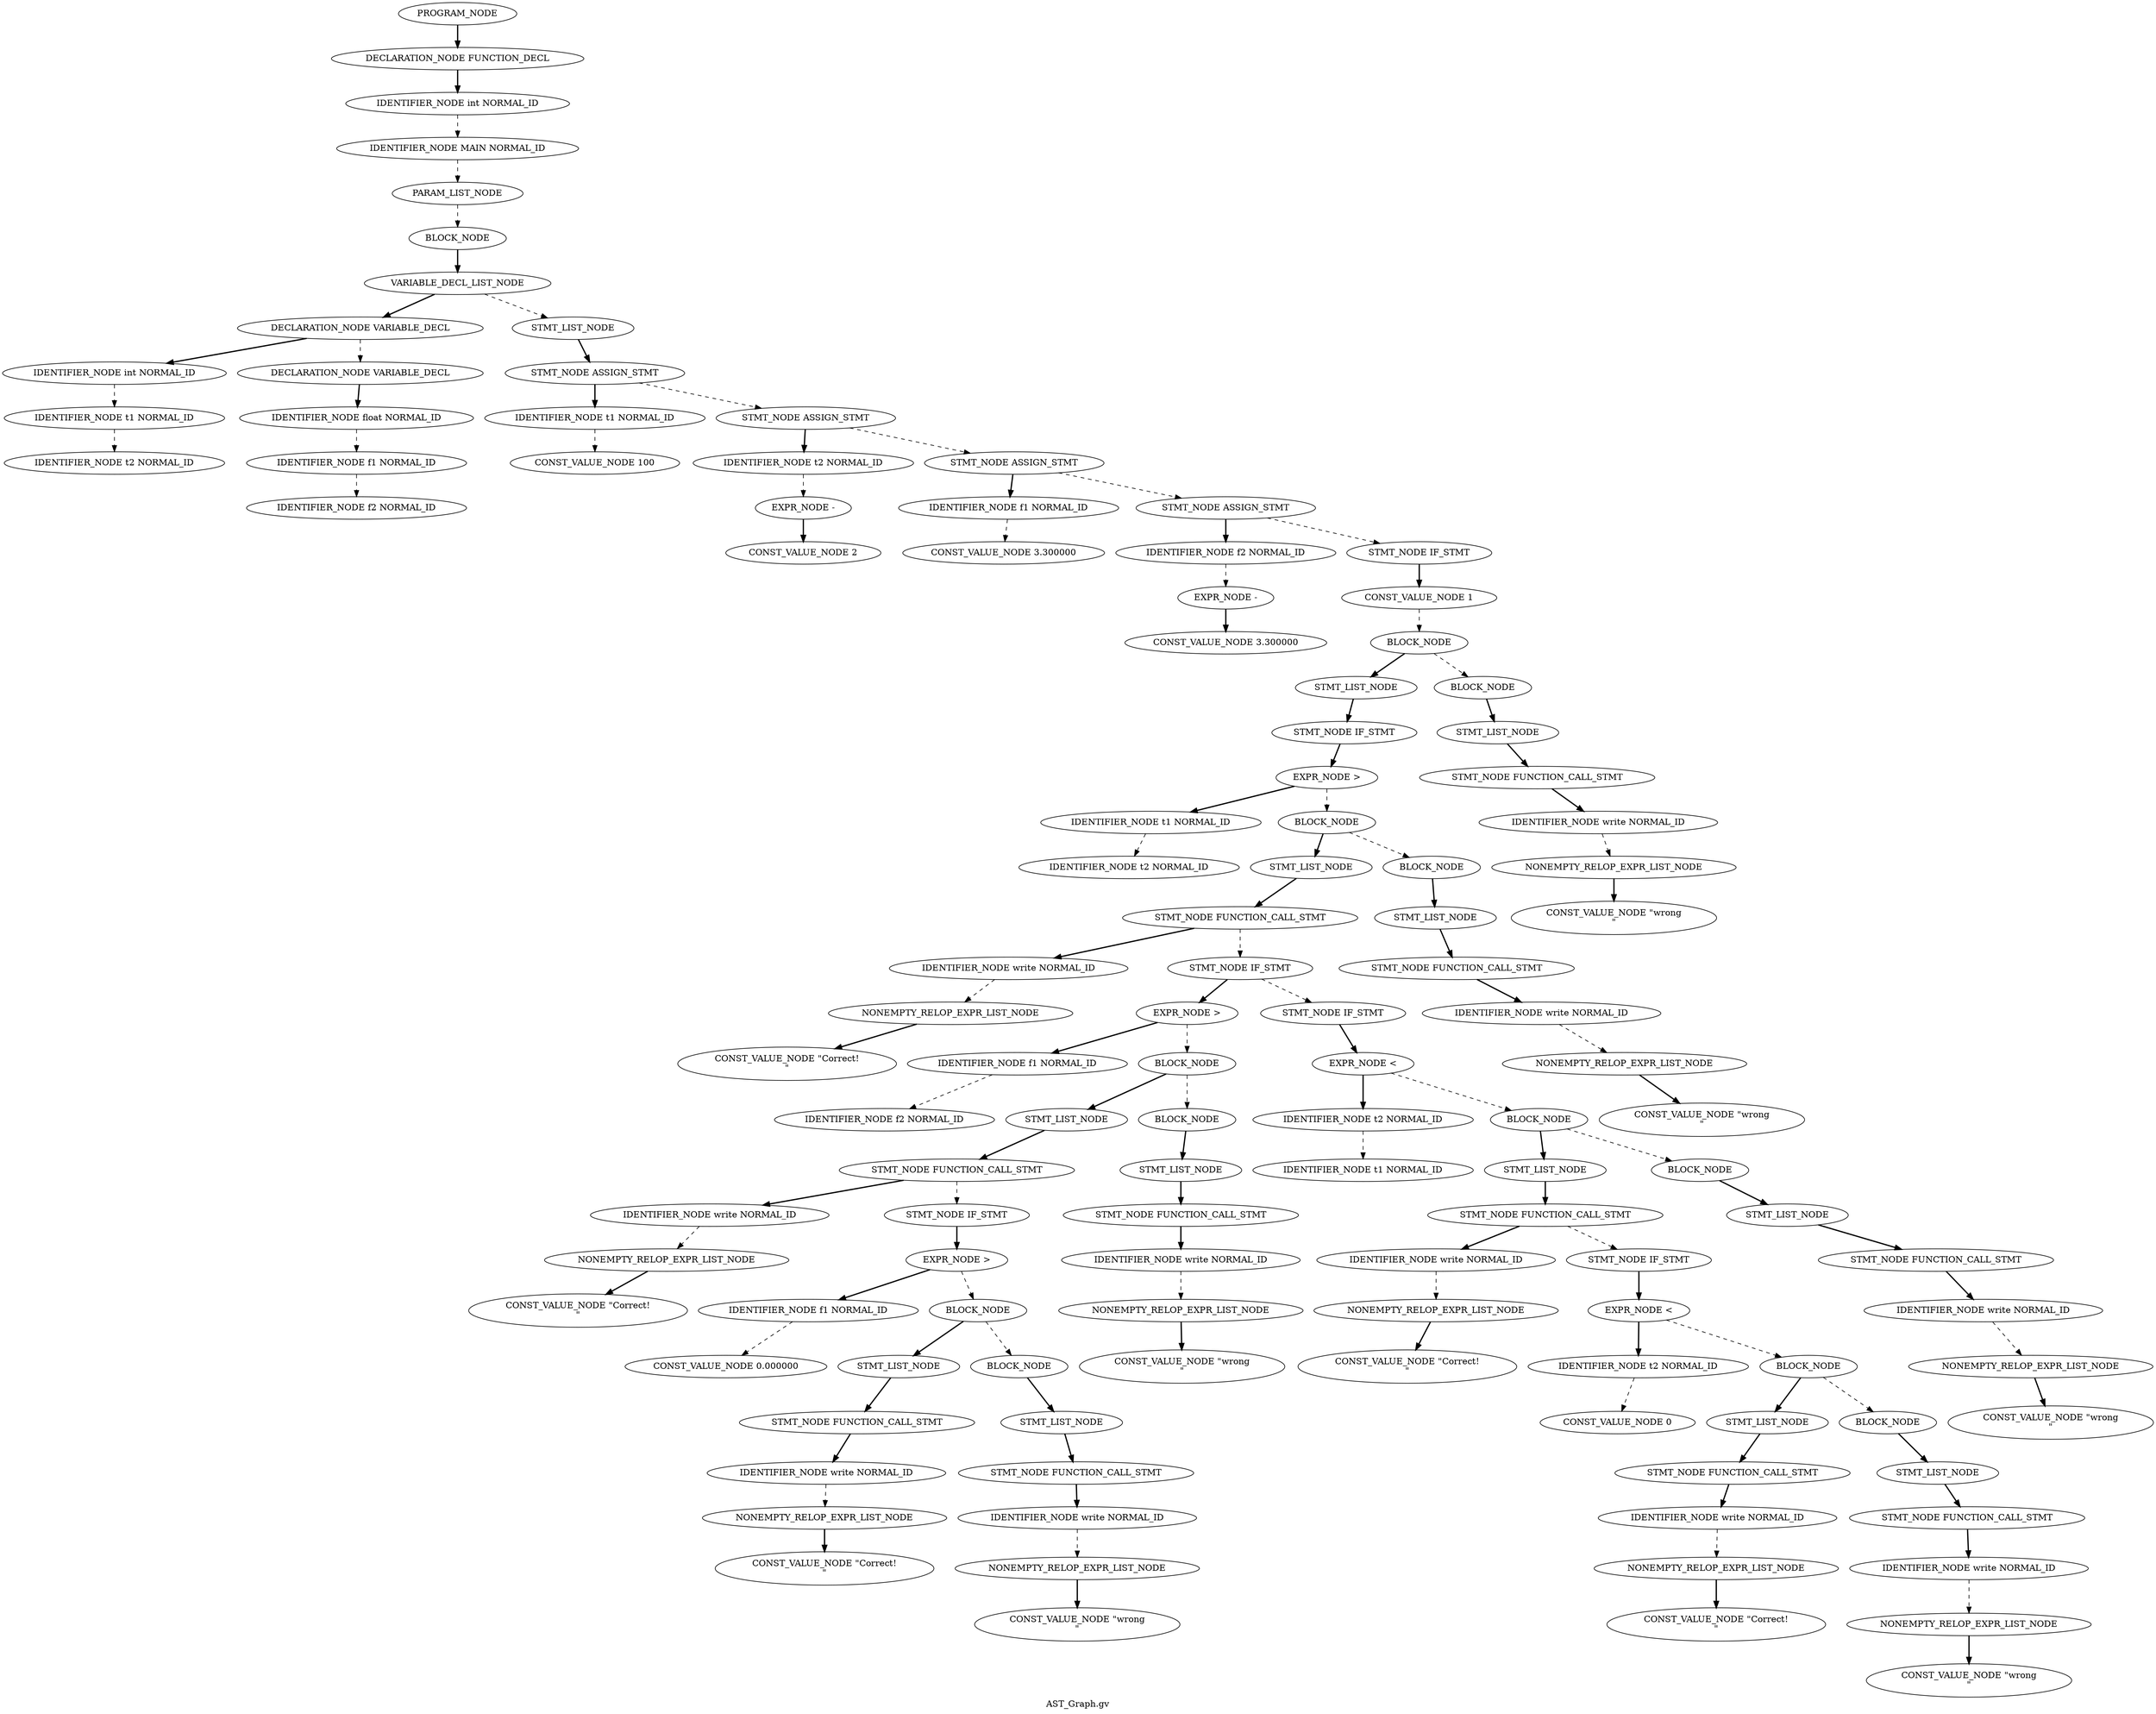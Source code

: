 Digraph AST
{
label = "AST_Graph.gv"
node0 [label ="PROGRAM_NODE"]
node1 [label ="DECLARATION_NODE FUNCTION_DECL"]
node2 [label ="IDENTIFIER_NODE int NORMAL_ID"]
node3 [label ="IDENTIFIER_NODE MAIN NORMAL_ID"]
node4 [label ="PARAM_LIST_NODE"]
node5 [label ="BLOCK_NODE"]
node6 [label ="VARIABLE_DECL_LIST_NODE"]
node7 [label ="DECLARATION_NODE VARIABLE_DECL"]
node8 [label ="IDENTIFIER_NODE int NORMAL_ID"]
node9 [label ="IDENTIFIER_NODE t1 NORMAL_ID"]
node10 [label ="IDENTIFIER_NODE t2 NORMAL_ID"]
node9 -> node10 [style = dashed]
node8 -> node9 [style = dashed]
node7 -> node8 [style = bold]
node11 [label ="DECLARATION_NODE VARIABLE_DECL"]
node12 [label ="IDENTIFIER_NODE float NORMAL_ID"]
node13 [label ="IDENTIFIER_NODE f1 NORMAL_ID"]
node14 [label ="IDENTIFIER_NODE f2 NORMAL_ID"]
node13 -> node14 [style = dashed]
node12 -> node13 [style = dashed]
node11 -> node12 [style = bold]
node7 -> node11 [style = dashed]
node6 -> node7 [style = bold]
node15 [label ="STMT_LIST_NODE"]
node16 [label ="STMT_NODE ASSIGN_STMT"]
node17 [label ="IDENTIFIER_NODE t1 NORMAL_ID"]
node18 [label ="CONST_VALUE_NODE 100"]
node17 -> node18 [style = dashed]
node16 -> node17 [style = bold]
node19 [label ="STMT_NODE ASSIGN_STMT"]
node20 [label ="IDENTIFIER_NODE t2 NORMAL_ID"]
node21 [label ="EXPR_NODE -"]
node22 [label ="CONST_VALUE_NODE 2"]
node21 -> node22 [style = bold]
node20 -> node21 [style = dashed]
node19 -> node20 [style = bold]
node23 [label ="STMT_NODE ASSIGN_STMT"]
node24 [label ="IDENTIFIER_NODE f1 NORMAL_ID"]
node25 [label ="CONST_VALUE_NODE 3.300000"]
node24 -> node25 [style = dashed]
node23 -> node24 [style = bold]
node26 [label ="STMT_NODE ASSIGN_STMT"]
node27 [label ="IDENTIFIER_NODE f2 NORMAL_ID"]
node28 [label ="EXPR_NODE -"]
node29 [label ="CONST_VALUE_NODE 3.300000"]
node28 -> node29 [style = bold]
node27 -> node28 [style = dashed]
node26 -> node27 [style = bold]
node30 [label ="STMT_NODE IF_STMT"]
node31 [label ="CONST_VALUE_NODE 1"]
node32 [label ="BLOCK_NODE"]
node33 [label ="STMT_LIST_NODE"]
node34 [label ="STMT_NODE IF_STMT"]
node35 [label ="EXPR_NODE >"]
node36 [label ="IDENTIFIER_NODE t1 NORMAL_ID"]
node37 [label ="IDENTIFIER_NODE t2 NORMAL_ID"]
node36 -> node37 [style = dashed]
node35 -> node36 [style = bold]
node38 [label ="BLOCK_NODE"]
node39 [label ="STMT_LIST_NODE"]
node40 [label ="STMT_NODE FUNCTION_CALL_STMT"]
node41 [label ="IDENTIFIER_NODE write NORMAL_ID"]
node42 [label ="NONEMPTY_RELOP_EXPR_LIST_NODE"]
node43 [label ="CONST_VALUE_NODE \"Correct!\n\""]
node42 -> node43 [style = bold]
node41 -> node42 [style = dashed]
node40 -> node41 [style = bold]
node44 [label ="STMT_NODE IF_STMT"]
node45 [label ="EXPR_NODE >"]
node46 [label ="IDENTIFIER_NODE f1 NORMAL_ID"]
node47 [label ="IDENTIFIER_NODE f2 NORMAL_ID"]
node46 -> node47 [style = dashed]
node45 -> node46 [style = bold]
node48 [label ="BLOCK_NODE"]
node49 [label ="STMT_LIST_NODE"]
node50 [label ="STMT_NODE FUNCTION_CALL_STMT"]
node51 [label ="IDENTIFIER_NODE write NORMAL_ID"]
node52 [label ="NONEMPTY_RELOP_EXPR_LIST_NODE"]
node53 [label ="CONST_VALUE_NODE \"Correct!\n\""]
node52 -> node53 [style = bold]
node51 -> node52 [style = dashed]
node50 -> node51 [style = bold]
node54 [label ="STMT_NODE IF_STMT"]
node55 [label ="EXPR_NODE >"]
node56 [label ="IDENTIFIER_NODE f1 NORMAL_ID"]
node57 [label ="CONST_VALUE_NODE 0.000000"]
node56 -> node57 [style = dashed]
node55 -> node56 [style = bold]
node58 [label ="BLOCK_NODE"]
node59 [label ="STMT_LIST_NODE"]
node60 [label ="STMT_NODE FUNCTION_CALL_STMT"]
node61 [label ="IDENTIFIER_NODE write NORMAL_ID"]
node62 [label ="NONEMPTY_RELOP_EXPR_LIST_NODE"]
node63 [label ="CONST_VALUE_NODE \"Correct!\n\""]
node62 -> node63 [style = bold]
node61 -> node62 [style = dashed]
node60 -> node61 [style = bold]
node59 -> node60 [style = bold]
node58 -> node59 [style = bold]
node64 [label ="BLOCK_NODE"]
node65 [label ="STMT_LIST_NODE"]
node66 [label ="STMT_NODE FUNCTION_CALL_STMT"]
node67 [label ="IDENTIFIER_NODE write NORMAL_ID"]
node68 [label ="NONEMPTY_RELOP_EXPR_LIST_NODE"]
node69 [label ="CONST_VALUE_NODE \"wrong\n\""]
node68 -> node69 [style = bold]
node67 -> node68 [style = dashed]
node66 -> node67 [style = bold]
node65 -> node66 [style = bold]
node64 -> node65 [style = bold]
node58 -> node64 [style = dashed]
node55 -> node58 [style = dashed]
node54 -> node55 [style = bold]
node50 -> node54 [style = dashed]
node49 -> node50 [style = bold]
node48 -> node49 [style = bold]
node70 [label ="BLOCK_NODE"]
node71 [label ="STMT_LIST_NODE"]
node72 [label ="STMT_NODE FUNCTION_CALL_STMT"]
node73 [label ="IDENTIFIER_NODE write NORMAL_ID"]
node74 [label ="NONEMPTY_RELOP_EXPR_LIST_NODE"]
node75 [label ="CONST_VALUE_NODE \"wrong\n\""]
node74 -> node75 [style = bold]
node73 -> node74 [style = dashed]
node72 -> node73 [style = bold]
node71 -> node72 [style = bold]
node70 -> node71 [style = bold]
node48 -> node70 [style = dashed]
node45 -> node48 [style = dashed]
node44 -> node45 [style = bold]
node76 [label ="STMT_NODE IF_STMT"]
node77 [label ="EXPR_NODE <"]
node78 [label ="IDENTIFIER_NODE t2 NORMAL_ID"]
node79 [label ="IDENTIFIER_NODE t1 NORMAL_ID"]
node78 -> node79 [style = dashed]
node77 -> node78 [style = bold]
node80 [label ="BLOCK_NODE"]
node81 [label ="STMT_LIST_NODE"]
node82 [label ="STMT_NODE FUNCTION_CALL_STMT"]
node83 [label ="IDENTIFIER_NODE write NORMAL_ID"]
node84 [label ="NONEMPTY_RELOP_EXPR_LIST_NODE"]
node85 [label ="CONST_VALUE_NODE \"Correct!\n\""]
node84 -> node85 [style = bold]
node83 -> node84 [style = dashed]
node82 -> node83 [style = bold]
node86 [label ="STMT_NODE IF_STMT"]
node87 [label ="EXPR_NODE <"]
node88 [label ="IDENTIFIER_NODE t2 NORMAL_ID"]
node89 [label ="CONST_VALUE_NODE 0"]
node88 -> node89 [style = dashed]
node87 -> node88 [style = bold]
node90 [label ="BLOCK_NODE"]
node91 [label ="STMT_LIST_NODE"]
node92 [label ="STMT_NODE FUNCTION_CALL_STMT"]
node93 [label ="IDENTIFIER_NODE write NORMAL_ID"]
node94 [label ="NONEMPTY_RELOP_EXPR_LIST_NODE"]
node95 [label ="CONST_VALUE_NODE \"Correct!\n\""]
node94 -> node95 [style = bold]
node93 -> node94 [style = dashed]
node92 -> node93 [style = bold]
node91 -> node92 [style = bold]
node90 -> node91 [style = bold]
node96 [label ="BLOCK_NODE"]
node97 [label ="STMT_LIST_NODE"]
node98 [label ="STMT_NODE FUNCTION_CALL_STMT"]
node99 [label ="IDENTIFIER_NODE write NORMAL_ID"]
node100 [label ="NONEMPTY_RELOP_EXPR_LIST_NODE"]
node101 [label ="CONST_VALUE_NODE \"wrong\n\""]
node100 -> node101 [style = bold]
node99 -> node100 [style = dashed]
node98 -> node99 [style = bold]
node97 -> node98 [style = bold]
node96 -> node97 [style = bold]
node90 -> node96 [style = dashed]
node87 -> node90 [style = dashed]
node86 -> node87 [style = bold]
node82 -> node86 [style = dashed]
node81 -> node82 [style = bold]
node80 -> node81 [style = bold]
node102 [label ="BLOCK_NODE"]
node103 [label ="STMT_LIST_NODE"]
node104 [label ="STMT_NODE FUNCTION_CALL_STMT"]
node105 [label ="IDENTIFIER_NODE write NORMAL_ID"]
node106 [label ="NONEMPTY_RELOP_EXPR_LIST_NODE"]
node107 [label ="CONST_VALUE_NODE \"wrong\n\""]
node106 -> node107 [style = bold]
node105 -> node106 [style = dashed]
node104 -> node105 [style = bold]
node103 -> node104 [style = bold]
node102 -> node103 [style = bold]
node80 -> node102 [style = dashed]
node77 -> node80 [style = dashed]
node76 -> node77 [style = bold]
node44 -> node76 [style = dashed]
node40 -> node44 [style = dashed]
node39 -> node40 [style = bold]
node38 -> node39 [style = bold]
node108 [label ="BLOCK_NODE"]
node109 [label ="STMT_LIST_NODE"]
node110 [label ="STMT_NODE FUNCTION_CALL_STMT"]
node111 [label ="IDENTIFIER_NODE write NORMAL_ID"]
node112 [label ="NONEMPTY_RELOP_EXPR_LIST_NODE"]
node113 [label ="CONST_VALUE_NODE \"wrong\n\""]
node112 -> node113 [style = bold]
node111 -> node112 [style = dashed]
node110 -> node111 [style = bold]
node109 -> node110 [style = bold]
node108 -> node109 [style = bold]
node38 -> node108 [style = dashed]
node35 -> node38 [style = dashed]
node34 -> node35 [style = bold]
node33 -> node34 [style = bold]
node32 -> node33 [style = bold]
node114 [label ="BLOCK_NODE"]
node115 [label ="STMT_LIST_NODE"]
node116 [label ="STMT_NODE FUNCTION_CALL_STMT"]
node117 [label ="IDENTIFIER_NODE write NORMAL_ID"]
node118 [label ="NONEMPTY_RELOP_EXPR_LIST_NODE"]
node119 [label ="CONST_VALUE_NODE \"wrong\n\""]
node118 -> node119 [style = bold]
node117 -> node118 [style = dashed]
node116 -> node117 [style = bold]
node115 -> node116 [style = bold]
node114 -> node115 [style = bold]
node32 -> node114 [style = dashed]
node31 -> node32 [style = dashed]
node30 -> node31 [style = bold]
node26 -> node30 [style = dashed]
node23 -> node26 [style = dashed]
node19 -> node23 [style = dashed]
node16 -> node19 [style = dashed]
node15 -> node16 [style = bold]
node6 -> node15 [style = dashed]
node5 -> node6 [style = bold]
node4 -> node5 [style = dashed]
node3 -> node4 [style = dashed]
node2 -> node3 [style = dashed]
node1 -> node2 [style = bold]
node0 -> node1 [style = bold]
}
